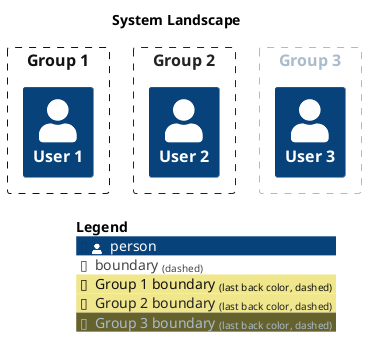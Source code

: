 @startuml
set separator none
title System Landscape

top to bottom direction

!include <C4/C4>
!include <C4/C4_Context>

AddBoundaryTag("Group 1", $borderColor="#111111", $fontColor="#111111", $borderStyle="dashed")
Boundary(group_1, "Group 1", $tags="Group 1") {
  Person(User1, "User 1", $descr="", $tags="", $link="")
}

AddBoundaryTag("Group 2", $borderColor="#222222", $fontColor="#222222", $borderStyle="dashed")
Boundary(group_2, "Group 2", $tags="Group 2") {
  Person(User2, "User 2", $descr="", $tags="", $link="")
}

AddBoundaryTag("Group 3", $borderColor="#aabbcc", $fontColor="#aabbcc", $borderStyle="dashed")
Boundary(group_3, "Group 3", $tags="Group 3") {
  Person(User3, "User 3", $descr="", $tags="", $link="")
}



SHOW_LEGEND(true)
@enduml